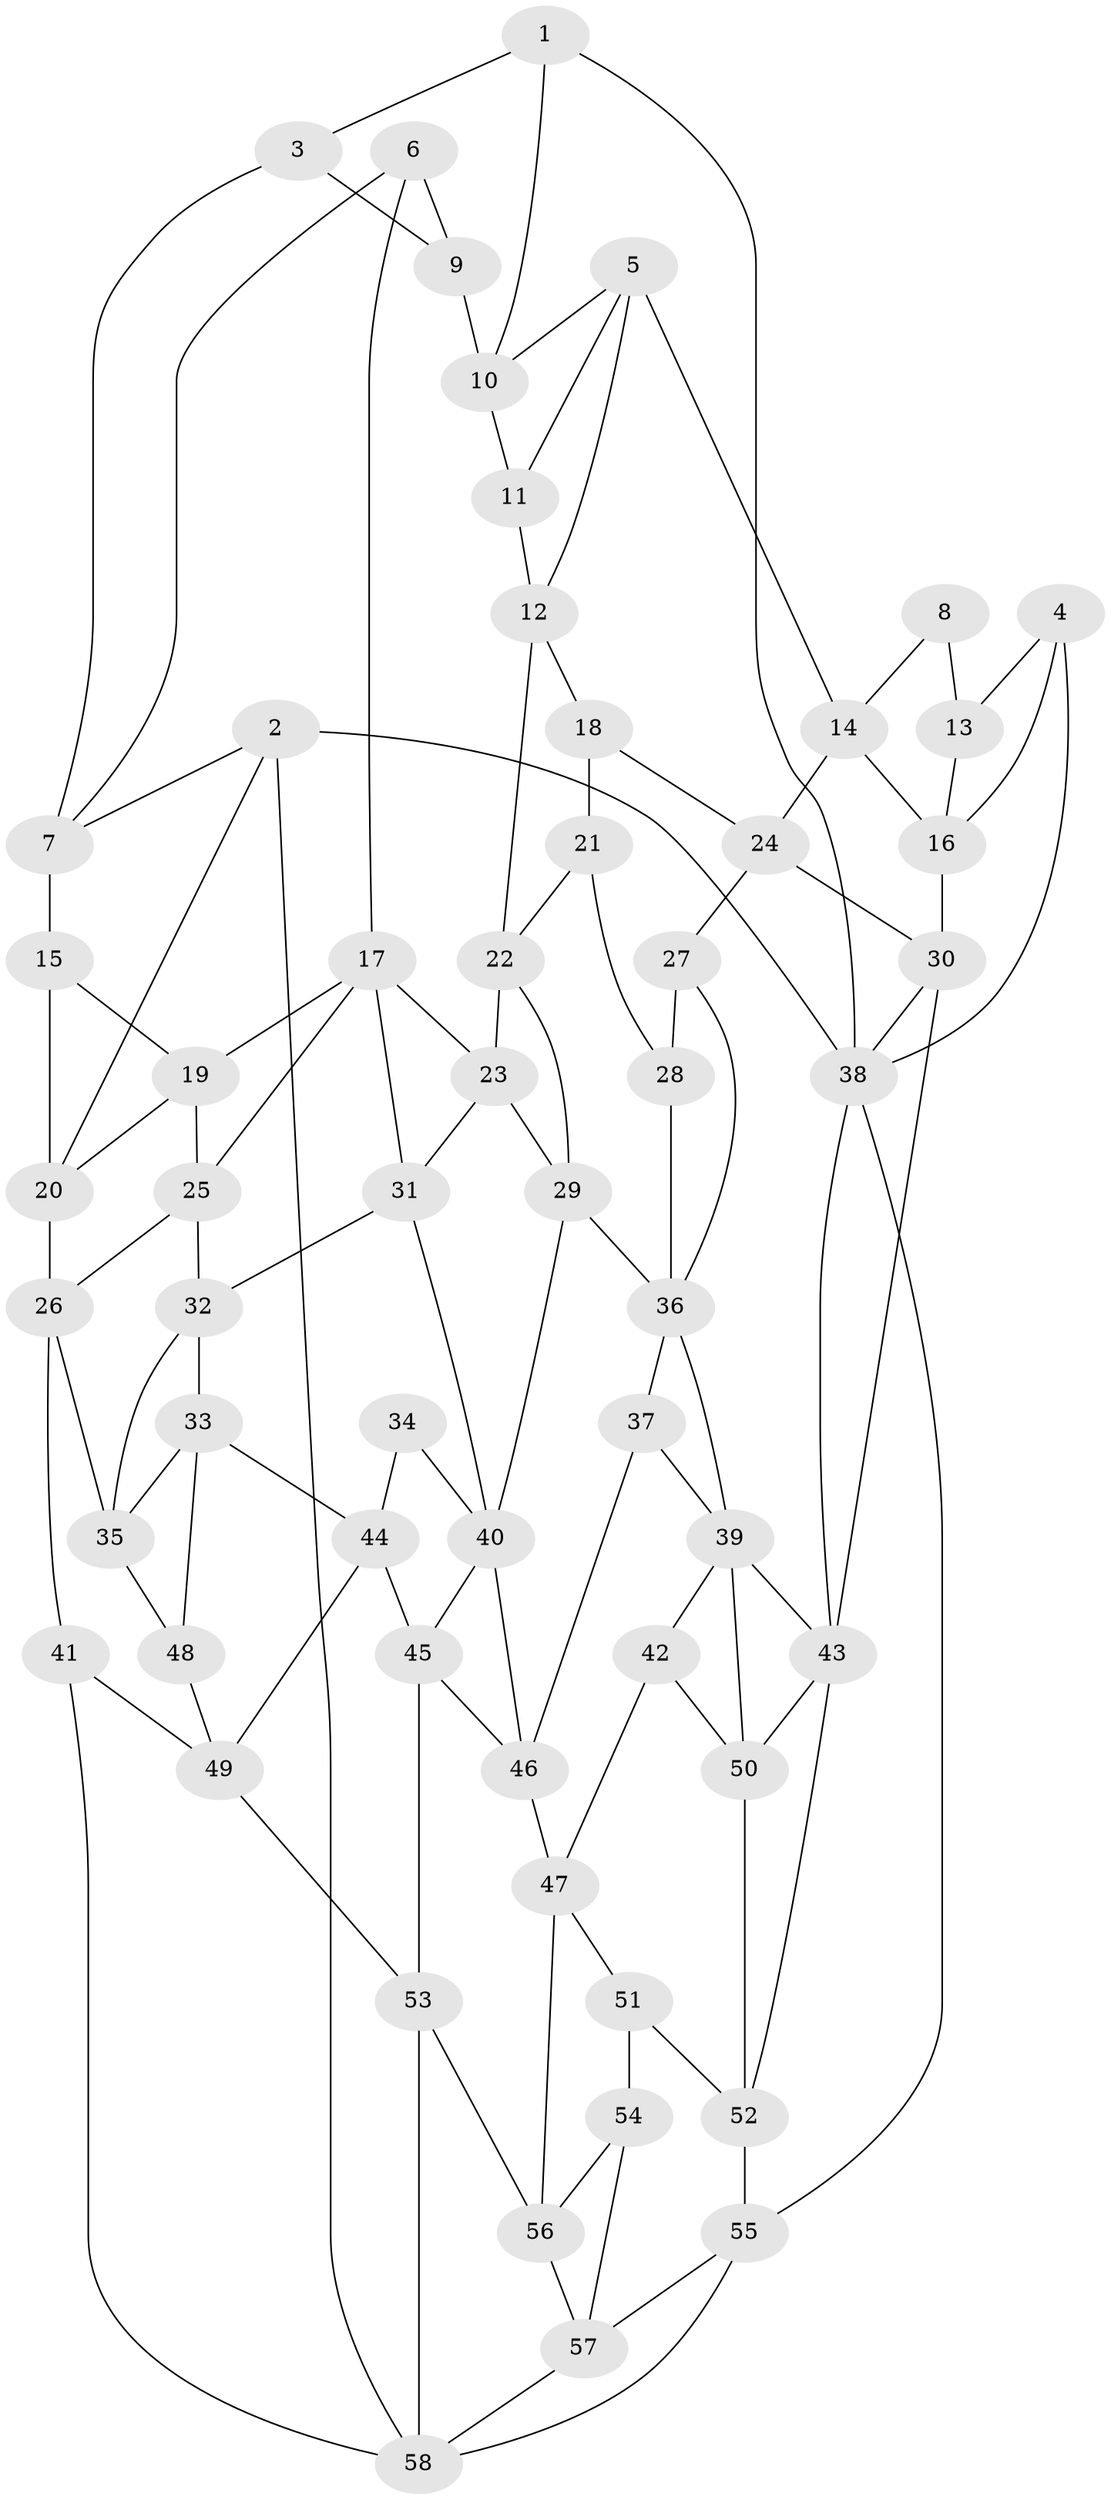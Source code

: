 // original degree distribution, {3: 0.02097902097902098, 6: 0.23076923076923078, 4: 0.23776223776223776, 5: 0.5104895104895105}
// Generated by graph-tools (version 1.1) at 2025/38/03/04/25 23:38:21]
// undirected, 58 vertices, 109 edges
graph export_dot {
  node [color=gray90,style=filled];
  1;
  2;
  3;
  4;
  5;
  6;
  7;
  8;
  9;
  10;
  11;
  12;
  13;
  14;
  15;
  16;
  17;
  18;
  19;
  20;
  21;
  22;
  23;
  24;
  25;
  26;
  27;
  28;
  29;
  30;
  31;
  32;
  33;
  34;
  35;
  36;
  37;
  38;
  39;
  40;
  41;
  42;
  43;
  44;
  45;
  46;
  47;
  48;
  49;
  50;
  51;
  52;
  53;
  54;
  55;
  56;
  57;
  58;
  1 -- 3 [weight=1.0];
  1 -- 10 [weight=1.0];
  1 -- 38 [weight=1.0];
  2 -- 7 [weight=1.0];
  2 -- 20 [weight=1.0];
  2 -- 38 [weight=1.0];
  2 -- 58 [weight=1.0];
  3 -- 7 [weight=1.0];
  3 -- 9 [weight=1.0];
  4 -- 13 [weight=1.0];
  4 -- 16 [weight=1.0];
  4 -- 38 [weight=1.0];
  5 -- 10 [weight=1.0];
  5 -- 11 [weight=1.0];
  5 -- 12 [weight=1.0];
  5 -- 14 [weight=1.0];
  6 -- 7 [weight=1.0];
  6 -- 9 [weight=1.0];
  6 -- 17 [weight=1.0];
  7 -- 15 [weight=2.0];
  8 -- 13 [weight=2.0];
  8 -- 14 [weight=1.0];
  9 -- 10 [weight=2.0];
  10 -- 11 [weight=2.0];
  11 -- 12 [weight=1.0];
  12 -- 18 [weight=1.0];
  12 -- 22 [weight=1.0];
  13 -- 16 [weight=1.0];
  14 -- 16 [weight=1.0];
  14 -- 24 [weight=1.0];
  15 -- 19 [weight=1.0];
  15 -- 20 [weight=1.0];
  16 -- 30 [weight=2.0];
  17 -- 19 [weight=1.0];
  17 -- 23 [weight=1.0];
  17 -- 25 [weight=1.0];
  17 -- 31 [weight=1.0];
  18 -- 21 [weight=1.0];
  18 -- 24 [weight=1.0];
  19 -- 20 [weight=1.0];
  19 -- 25 [weight=1.0];
  20 -- 26 [weight=1.0];
  21 -- 22 [weight=1.0];
  21 -- 28 [weight=2.0];
  22 -- 23 [weight=1.0];
  22 -- 29 [weight=1.0];
  23 -- 29 [weight=1.0];
  23 -- 31 [weight=1.0];
  24 -- 27 [weight=1.0];
  24 -- 30 [weight=1.0];
  25 -- 26 [weight=1.0];
  25 -- 32 [weight=1.0];
  26 -- 35 [weight=1.0];
  26 -- 41 [weight=1.0];
  27 -- 28 [weight=1.0];
  27 -- 36 [weight=1.0];
  28 -- 36 [weight=1.0];
  29 -- 36 [weight=1.0];
  29 -- 40 [weight=1.0];
  30 -- 38 [weight=1.0];
  30 -- 43 [weight=1.0];
  31 -- 32 [weight=2.0];
  31 -- 40 [weight=1.0];
  32 -- 33 [weight=1.0];
  32 -- 35 [weight=1.0];
  33 -- 35 [weight=1.0];
  33 -- 44 [weight=1.0];
  33 -- 48 [weight=1.0];
  34 -- 40 [weight=2.0];
  34 -- 44 [weight=1.0];
  35 -- 48 [weight=1.0];
  36 -- 37 [weight=1.0];
  36 -- 39 [weight=1.0];
  37 -- 39 [weight=1.0];
  37 -- 46 [weight=1.0];
  38 -- 43 [weight=1.0];
  38 -- 55 [weight=1.0];
  39 -- 42 [weight=1.0];
  39 -- 43 [weight=1.0];
  39 -- 50 [weight=1.0];
  40 -- 45 [weight=1.0];
  40 -- 46 [weight=1.0];
  41 -- 49 [weight=1.0];
  41 -- 58 [weight=1.0];
  42 -- 47 [weight=1.0];
  42 -- 50 [weight=1.0];
  43 -- 50 [weight=1.0];
  43 -- 52 [weight=1.0];
  44 -- 45 [weight=1.0];
  44 -- 49 [weight=2.0];
  45 -- 46 [weight=1.0];
  45 -- 53 [weight=1.0];
  46 -- 47 [weight=1.0];
  47 -- 51 [weight=1.0];
  47 -- 56 [weight=1.0];
  48 -- 49 [weight=2.0];
  49 -- 53 [weight=1.0];
  50 -- 52 [weight=1.0];
  51 -- 52 [weight=1.0];
  51 -- 54 [weight=2.0];
  52 -- 55 [weight=2.0];
  53 -- 56 [weight=1.0];
  53 -- 58 [weight=1.0];
  54 -- 56 [weight=1.0];
  54 -- 57 [weight=1.0];
  55 -- 57 [weight=1.0];
  55 -- 58 [weight=1.0];
  56 -- 57 [weight=1.0];
  57 -- 58 [weight=1.0];
}
